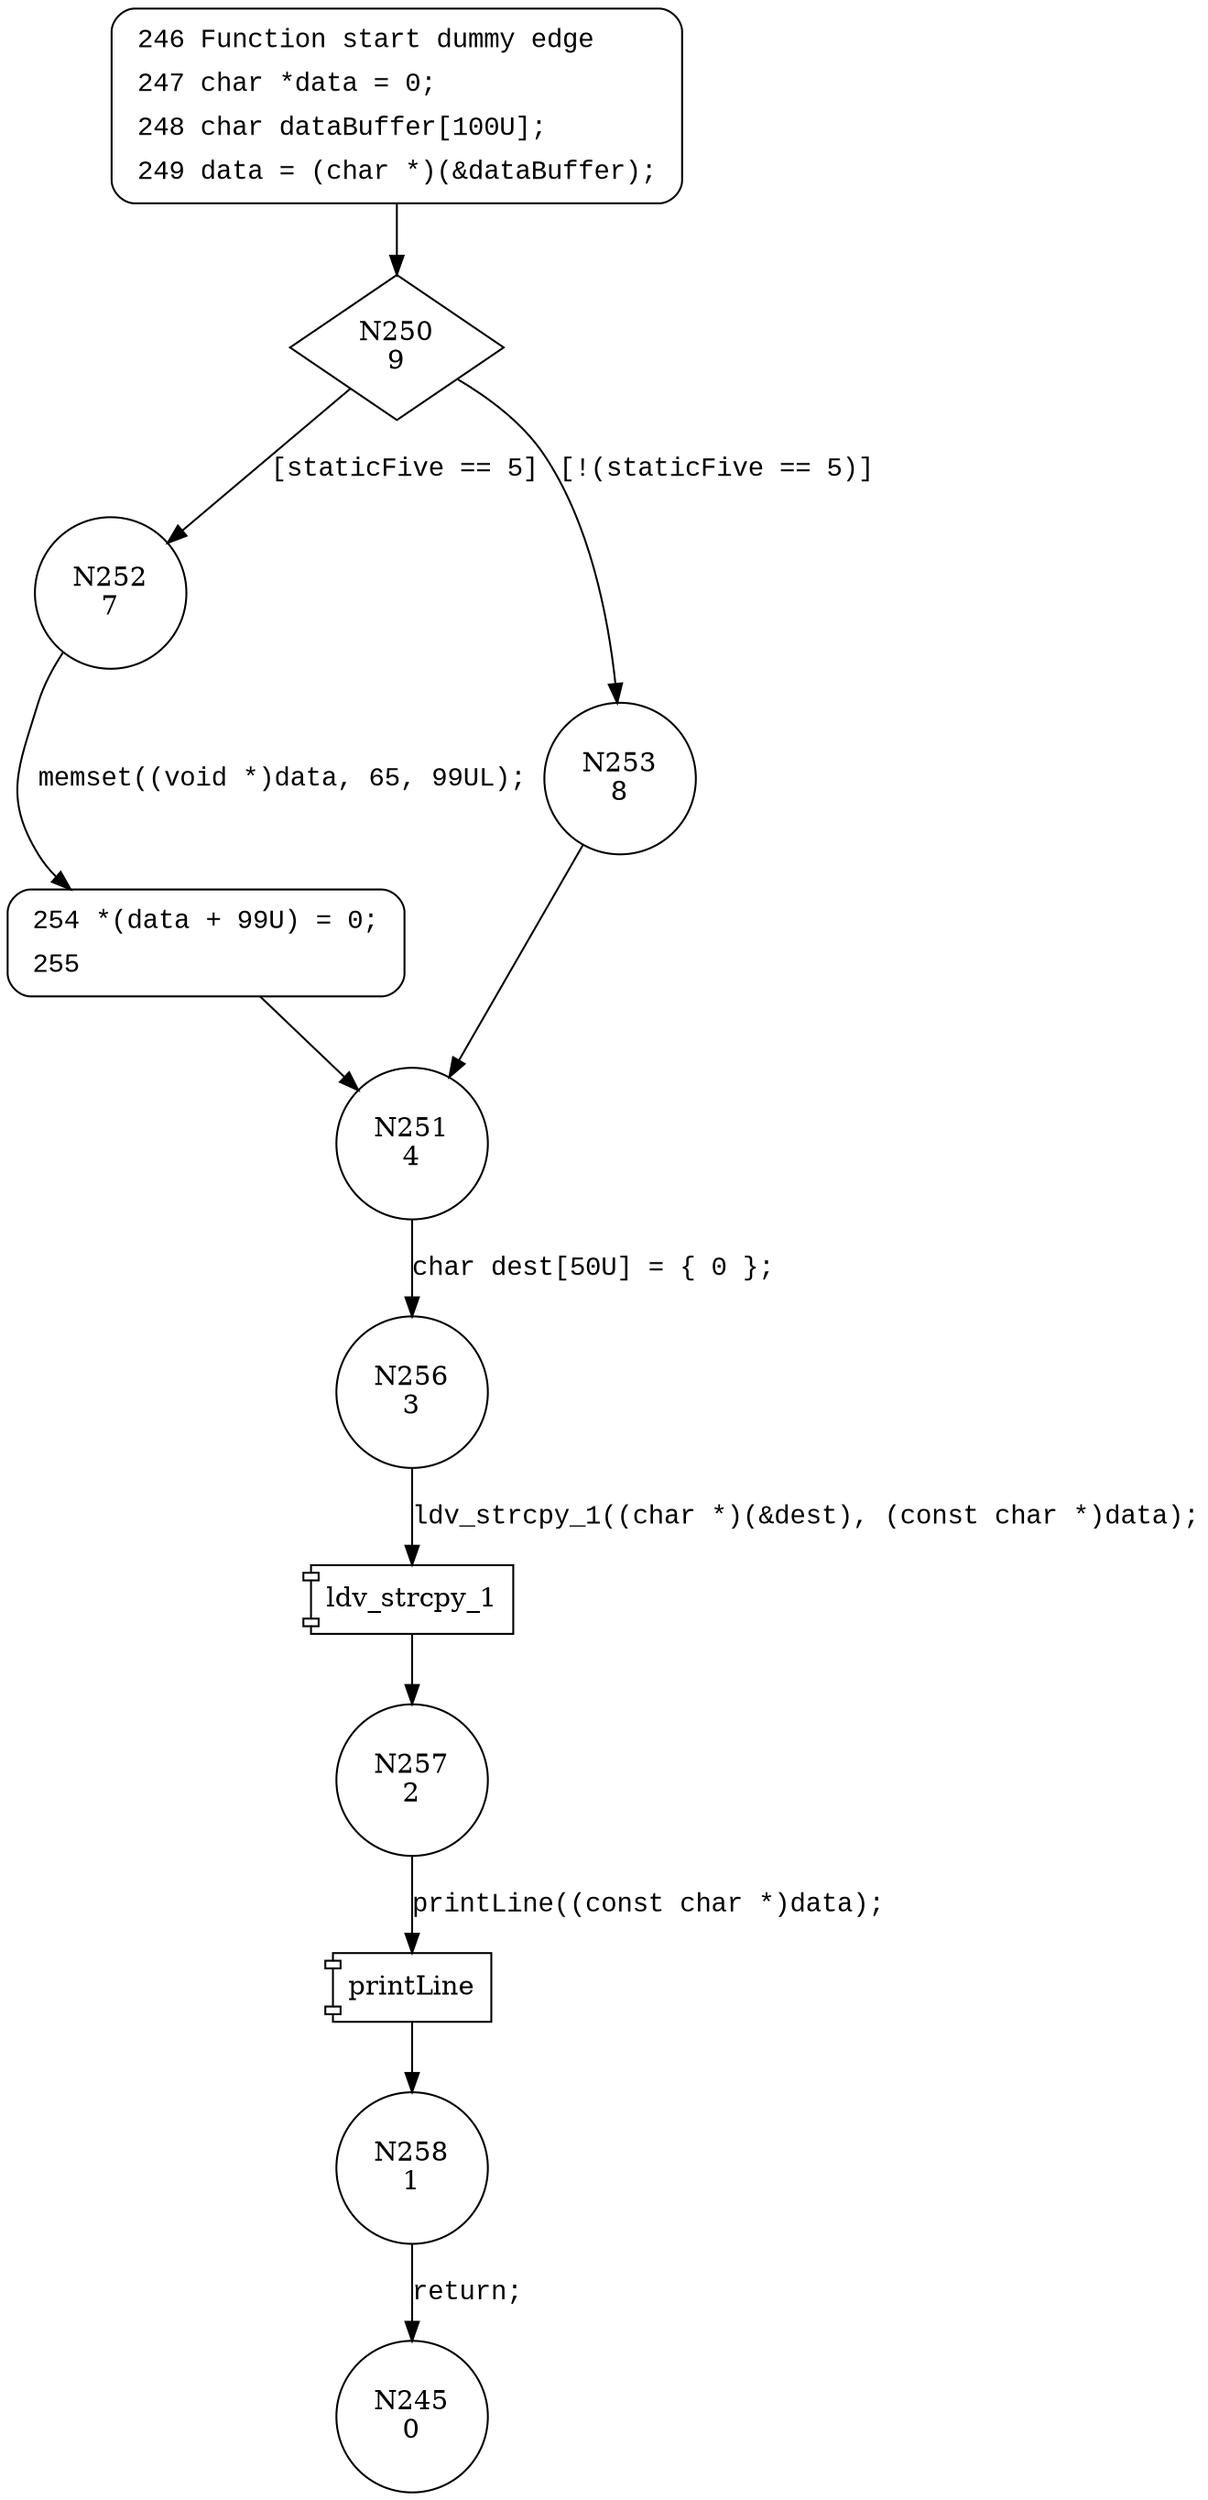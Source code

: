 digraph CWE121_Stack_Based_Buffer_Overflow__src_char_declare_cpy_07_bad {
250 [shape="diamond" label="N250\n9"]
252 [shape="circle" label="N252\n7"]
253 [shape="circle" label="N253\n8"]
251 [shape="circle" label="N251\n4"]
256 [shape="circle" label="N256\n3"]
257 [shape="circle" label="N257\n2"]
258 [shape="circle" label="N258\n1"]
254 [shape="circle" label="N254\n6"]
245 [shape="circle" label="N245\n0"]
246 [style="filled,bold" penwidth="1" fillcolor="white" fontname="Courier New" shape="Mrecord" label=<<table border="0" cellborder="0" cellpadding="3" bgcolor="white"><tr><td align="right">246</td><td align="left">Function start dummy edge</td></tr><tr><td align="right">247</td><td align="left">char *data = 0;</td></tr><tr><td align="right">248</td><td align="left">char dataBuffer[100U];</td></tr><tr><td align="right">249</td><td align="left">data = (char *)(&amp;dataBuffer);</td></tr></table>>]
246 -> 250[label=""]
254 [style="filled,bold" penwidth="1" fillcolor="white" fontname="Courier New" shape="Mrecord" label=<<table border="0" cellborder="0" cellpadding="3" bgcolor="white"><tr><td align="right">254</td><td align="left">*(data + 99U) = 0;</td></tr><tr><td align="right">255</td><td align="left"></td></tr></table>>]
254 -> 251[label=""]
250 -> 252 [label="[staticFive == 5]" fontname="Courier New"]
250 -> 253 [label="[!(staticFive == 5)]" fontname="Courier New"]
251 -> 256 [label="char dest[50U] = { 0 };" fontname="Courier New"]
100018 [shape="component" label="ldv_strcpy_1"]
256 -> 100018 [label="ldv_strcpy_1((char *)(&dest), (const char *)data);" fontname="Courier New"]
100018 -> 257 [label="" fontname="Courier New"]
100019 [shape="component" label="printLine"]
257 -> 100019 [label="printLine((const char *)data);" fontname="Courier New"]
100019 -> 258 [label="" fontname="Courier New"]
252 -> 254 [label="memset((void *)data, 65, 99UL);" fontname="Courier New"]
253 -> 251 [label="" fontname="Courier New"]
258 -> 245 [label="return;" fontname="Courier New"]
}
